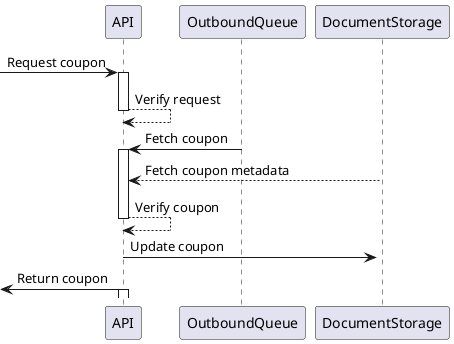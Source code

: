 @startuml
autoactivate on

[-> API: Request coupon
API --> API: Verify request
API <- OutboundQueue: Fetch coupon
API <-- DocumentStorage: Fetch coupon metadata
API --> API: Verify coupon
API -> DocumentStorage: Update coupon
API ->[: Return coupon

@enduml
